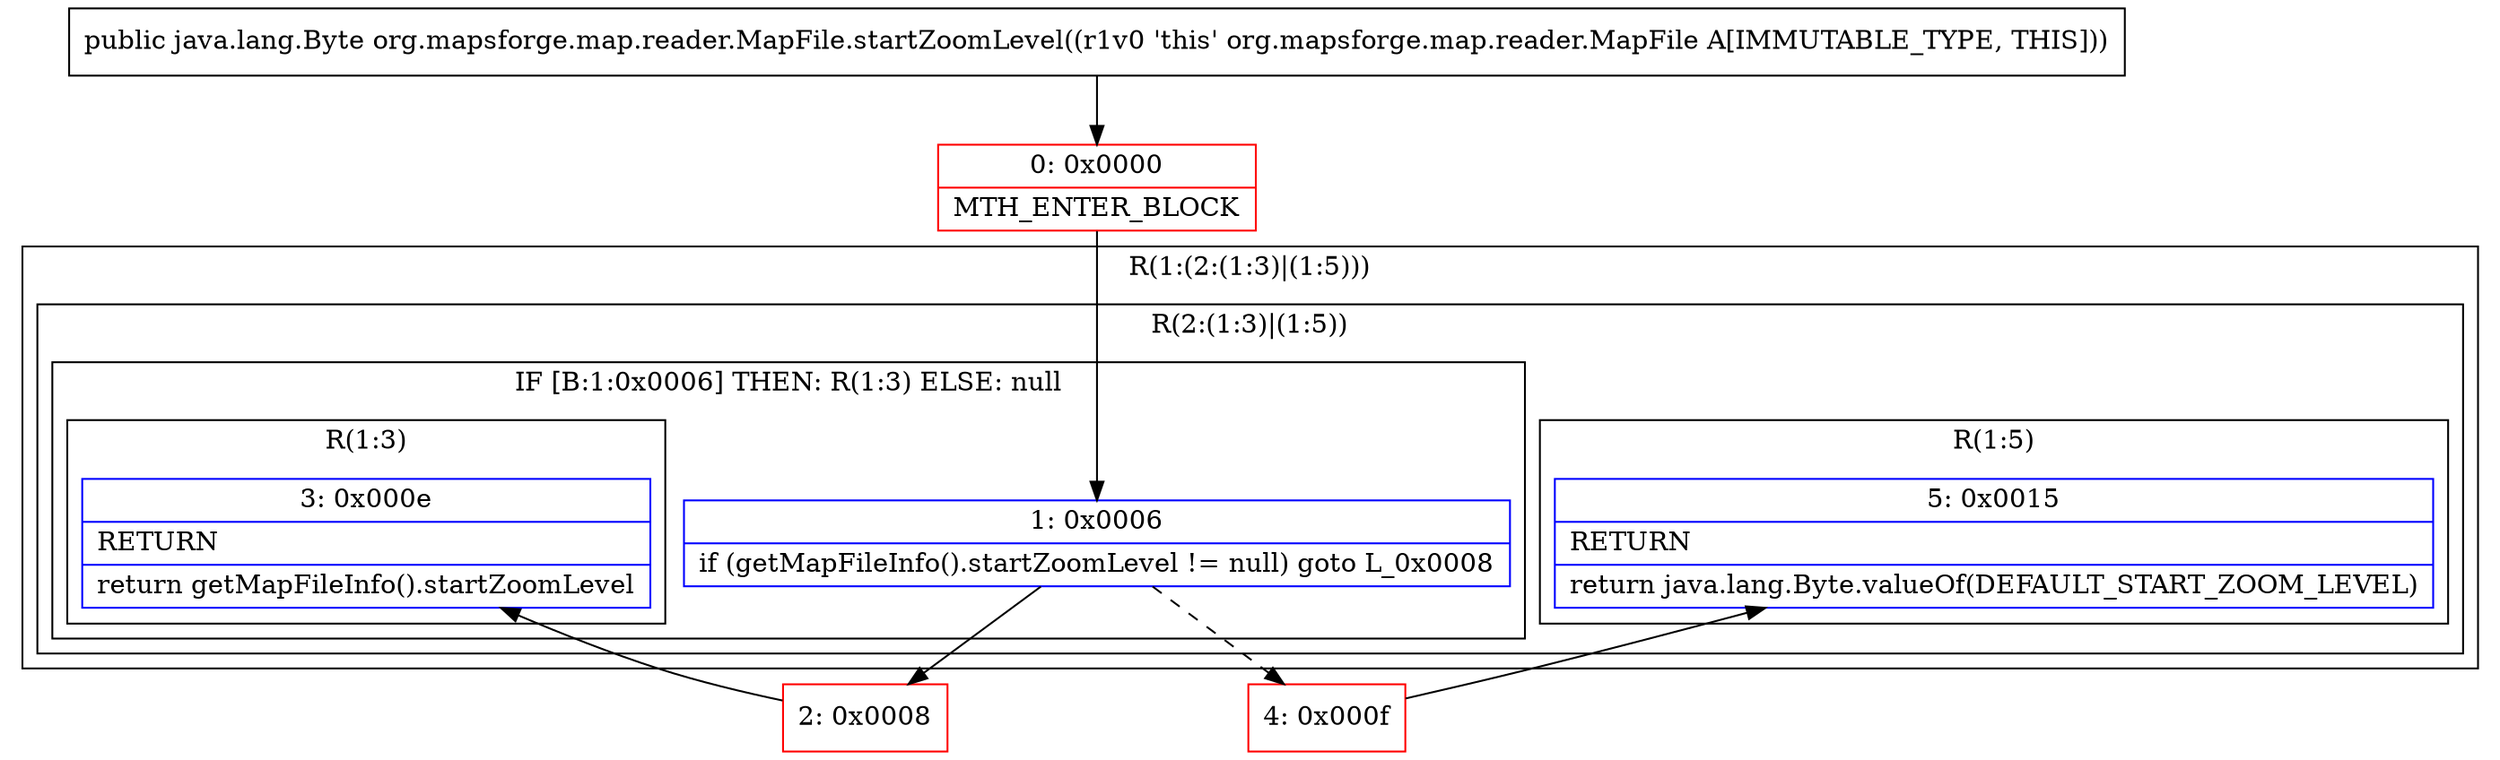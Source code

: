 digraph "CFG fororg.mapsforge.map.reader.MapFile.startZoomLevel()Ljava\/lang\/Byte;" {
subgraph cluster_Region_1495491028 {
label = "R(1:(2:(1:3)|(1:5)))";
node [shape=record,color=blue];
subgraph cluster_Region_1871830293 {
label = "R(2:(1:3)|(1:5))";
node [shape=record,color=blue];
subgraph cluster_IfRegion_560458375 {
label = "IF [B:1:0x0006] THEN: R(1:3) ELSE: null";
node [shape=record,color=blue];
Node_1 [shape=record,label="{1\:\ 0x0006|if (getMapFileInfo().startZoomLevel != null) goto L_0x0008\l}"];
subgraph cluster_Region_1757426280 {
label = "R(1:3)";
node [shape=record,color=blue];
Node_3 [shape=record,label="{3\:\ 0x000e|RETURN\l|return getMapFileInfo().startZoomLevel\l}"];
}
}
subgraph cluster_Region_716161893 {
label = "R(1:5)";
node [shape=record,color=blue];
Node_5 [shape=record,label="{5\:\ 0x0015|RETURN\l|return java.lang.Byte.valueOf(DEFAULT_START_ZOOM_LEVEL)\l}"];
}
}
}
Node_0 [shape=record,color=red,label="{0\:\ 0x0000|MTH_ENTER_BLOCK\l}"];
Node_2 [shape=record,color=red,label="{2\:\ 0x0008}"];
Node_4 [shape=record,color=red,label="{4\:\ 0x000f}"];
MethodNode[shape=record,label="{public java.lang.Byte org.mapsforge.map.reader.MapFile.startZoomLevel((r1v0 'this' org.mapsforge.map.reader.MapFile A[IMMUTABLE_TYPE, THIS])) }"];
MethodNode -> Node_0;
Node_1 -> Node_2;
Node_1 -> Node_4[style=dashed];
Node_0 -> Node_1;
Node_2 -> Node_3;
Node_4 -> Node_5;
}

